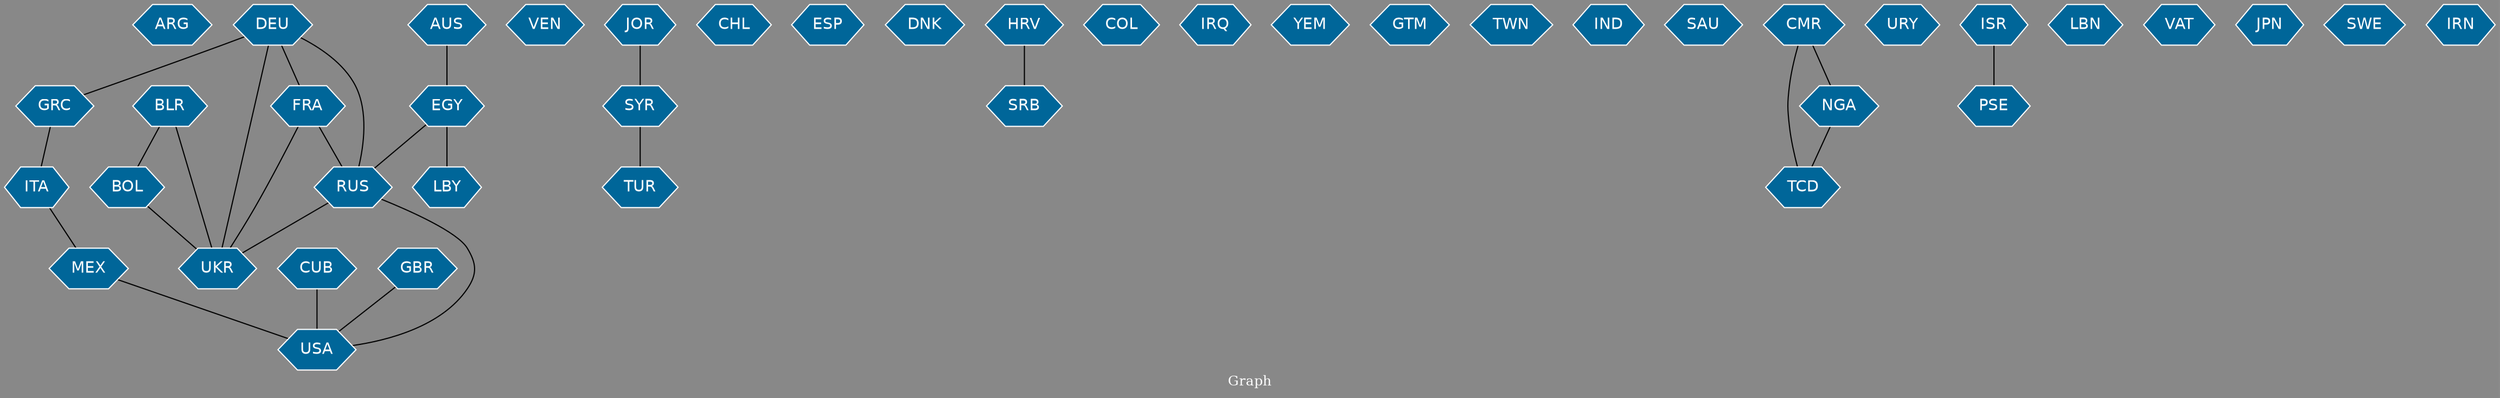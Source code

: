 // Countries together in item graph
graph {
	graph [bgcolor="#888888" fontcolor=white fontsize=12 label="Graph" outputorder=edgesfirst overlap=prism]
	node [color=white fillcolor="#006699" fontcolor=white fontname=Helvetica shape=hexagon style=filled]
	edge [arrowhead=open color=black fontcolor=white fontname=Courier fontsize=12]
		ARG [label=ARG]
		RUS [label=RUS]
		UKR [label=UKR]
		DEU [label=DEU]
		GRC [label=GRC]
		USA [label=USA]
		FRA [label=FRA]
		LBY [label=LBY]
		CUB [label=CUB]
		MEX [label=MEX]
		VEN [label=VEN]
		JOR [label=JOR]
		CHL [label=CHL]
		ESP [label=ESP]
		EGY [label=EGY]
		DNK [label=DNK]
		SRB [label=SRB]
		HRV [label=HRV]
		COL [label=COL]
		GBR [label=GBR]
		IRQ [label=IRQ]
		YEM [label=YEM]
		GTM [label=GTM]
		TWN [label=TWN]
		IND [label=IND]
		SYR [label=SYR]
		TUR [label=TUR]
		SAU [label=SAU]
		BLR [label=BLR]
		ITA [label=ITA]
		BOL [label=BOL]
		AUS [label=AUS]
		TCD [label=TCD]
		NGA [label=NGA]
		CMR [label=CMR]
		URY [label=URY]
		ISR [label=ISR]
		PSE [label=PSE]
		LBN [label=LBN]
		VAT [label=VAT]
		JPN [label=JPN]
		SWE [label=SWE]
		IRN [label=IRN]
			BOL -- UKR [weight=1]
			GRC -- ITA [weight=1]
			DEU -- FRA [weight=2]
			DEU -- UKR [weight=2]
			AUS -- EGY [weight=1]
			SYR -- TUR [weight=2]
			DEU -- RUS [weight=1]
			ITA -- MEX [weight=1]
			EGY -- RUS [weight=1]
			CMR -- TCD [weight=1]
			ISR -- PSE [weight=1]
			MEX -- USA [weight=1]
			BLR -- UKR [weight=3]
			BLR -- BOL [weight=1]
			RUS -- USA [weight=2]
			HRV -- SRB [weight=1]
			RUS -- UKR [weight=3]
			FRA -- RUS [weight=1]
			CUB -- USA [weight=3]
			DEU -- GRC [weight=1]
			JOR -- SYR [weight=1]
			EGY -- LBY [weight=2]
			FRA -- UKR [weight=2]
			NGA -- TCD [weight=1]
			GBR -- USA [weight=1]
			CMR -- NGA [weight=1]
}